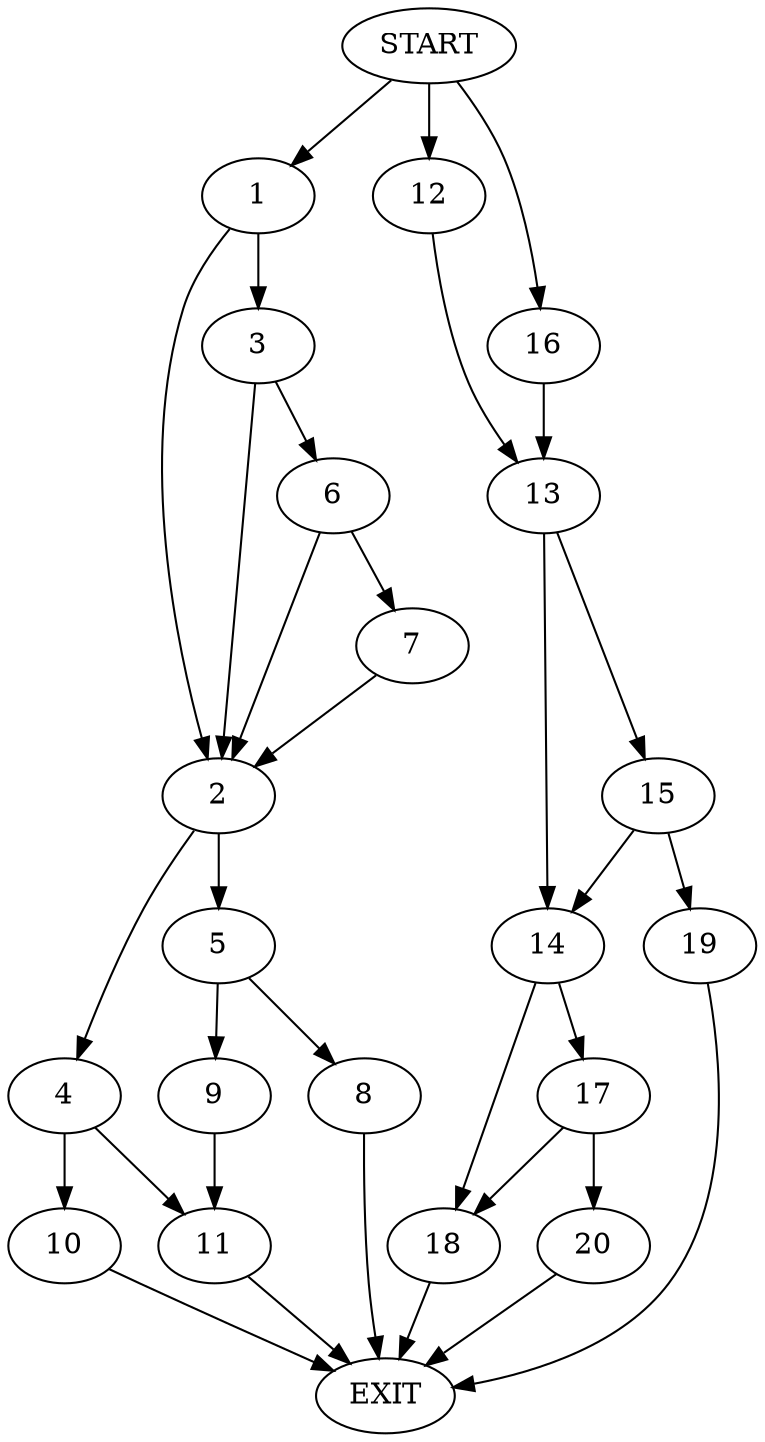 digraph {
0 [label="START"]
21 [label="EXIT"]
0 -> 1
1 -> 2
1 -> 3
2 -> 4
2 -> 5
3 -> 2
3 -> 6
6 -> 2
6 -> 7
7 -> 2
5 -> 8
5 -> 9
4 -> 10
4 -> 11
11 -> 21
10 -> 21
8 -> 21
9 -> 11
0 -> 12
12 -> 13
13 -> 14
13 -> 15
0 -> 16
16 -> 13
14 -> 17
14 -> 18
15 -> 14
15 -> 19
19 -> 21
17 -> 20
17 -> 18
18 -> 21
20 -> 21
}
